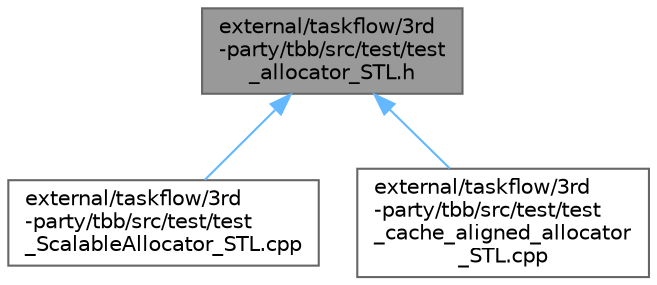 digraph "external/taskflow/3rd-party/tbb/src/test/test_allocator_STL.h"
{
 // LATEX_PDF_SIZE
  bgcolor="transparent";
  edge [fontname=Helvetica,fontsize=10,labelfontname=Helvetica,labelfontsize=10];
  node [fontname=Helvetica,fontsize=10,shape=box,height=0.2,width=0.4];
  Node1 [id="Node000001",label="external/taskflow/3rd\l-party/tbb/src/test/test\l_allocator_STL.h",height=0.2,width=0.4,color="gray40", fillcolor="grey60", style="filled", fontcolor="black",tooltip=" "];
  Node1 -> Node2 [id="edge1_Node000001_Node000002",dir="back",color="steelblue1",style="solid",tooltip=" "];
  Node2 [id="Node000002",label="external/taskflow/3rd\l-party/tbb/src/test/test\l_ScalableAllocator_STL.cpp",height=0.2,width=0.4,color="grey40", fillcolor="white", style="filled",URL="$test___scalable_allocator___s_t_l_8cpp.html",tooltip=" "];
  Node1 -> Node3 [id="edge2_Node000001_Node000003",dir="back",color="steelblue1",style="solid",tooltip=" "];
  Node3 [id="Node000003",label="external/taskflow/3rd\l-party/tbb/src/test/test\l_cache_aligned_allocator\l_STL.cpp",height=0.2,width=0.4,color="grey40", fillcolor="white", style="filled",URL="$test__cache__aligned__allocator___s_t_l_8cpp.html",tooltip=" "];
}
